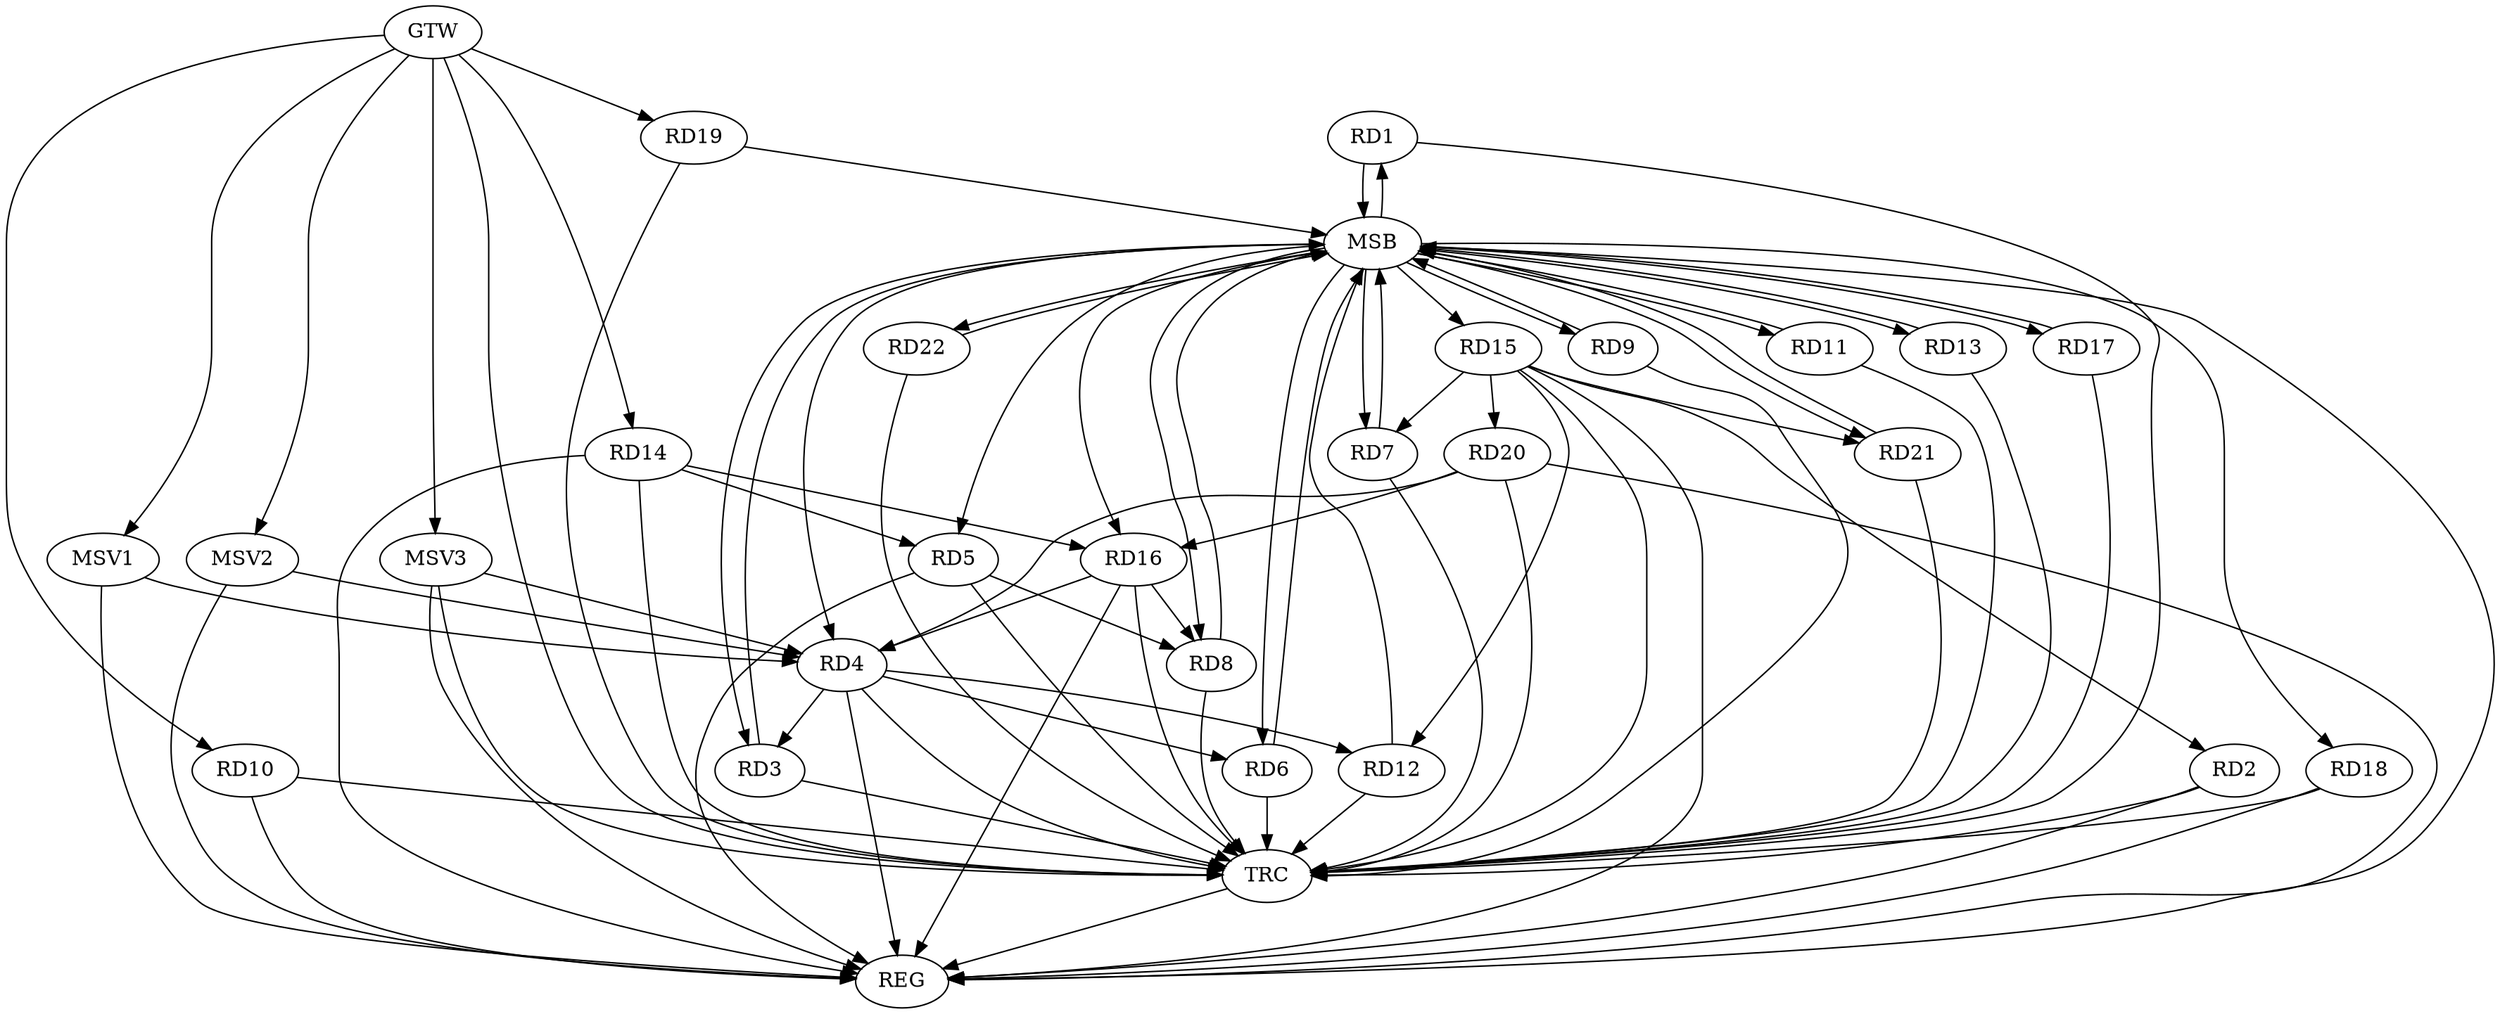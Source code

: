 strict digraph G {
  RD1 [ label="RD1" ];
  RD2 [ label="RD2" ];
  RD3 [ label="RD3" ];
  RD4 [ label="RD4" ];
  RD5 [ label="RD5" ];
  RD6 [ label="RD6" ];
  RD7 [ label="RD7" ];
  RD8 [ label="RD8" ];
  RD9 [ label="RD9" ];
  RD10 [ label="RD10" ];
  RD11 [ label="RD11" ];
  RD12 [ label="RD12" ];
  RD13 [ label="RD13" ];
  RD14 [ label="RD14" ];
  RD15 [ label="RD15" ];
  RD16 [ label="RD16" ];
  RD17 [ label="RD17" ];
  RD18 [ label="RD18" ];
  RD19 [ label="RD19" ];
  RD20 [ label="RD20" ];
  RD21 [ label="RD21" ];
  RD22 [ label="RD22" ];
  GTW [ label="GTW" ];
  REG [ label="REG" ];
  MSB [ label="MSB" ];
  TRC [ label="TRC" ];
  MSV1 [ label="MSV1" ];
  MSV2 [ label="MSV2" ];
  MSV3 [ label="MSV3" ];
  RD15 -> RD2;
  RD4 -> RD3;
  RD4 -> RD6;
  RD4 -> RD12;
  RD16 -> RD4;
  RD20 -> RD4;
  RD5 -> RD8;
  RD14 -> RD5;
  RD15 -> RD7;
  RD16 -> RD8;
  RD15 -> RD12;
  RD14 -> RD16;
  RD15 -> RD20;
  RD15 -> RD21;
  RD20 -> RD16;
  GTW -> RD10;
  GTW -> RD14;
  GTW -> RD19;
  RD2 -> REG;
  RD4 -> REG;
  RD5 -> REG;
  RD10 -> REG;
  RD14 -> REG;
  RD15 -> REG;
  RD16 -> REG;
  RD18 -> REG;
  RD20 -> REG;
  RD1 -> MSB;
  MSB -> RD7;
  MSB -> REG;
  RD3 -> MSB;
  RD6 -> MSB;
  MSB -> RD4;
  RD7 -> MSB;
  MSB -> RD16;
  RD8 -> MSB;
  MSB -> RD3;
  MSB -> RD9;
  MSB -> RD17;
  RD9 -> MSB;
  RD11 -> MSB;
  MSB -> RD1;
  MSB -> RD21;
  RD12 -> MSB;
  MSB -> RD18;
  RD13 -> MSB;
  MSB -> RD11;
  MSB -> RD15;
  RD17 -> MSB;
  MSB -> RD6;
  MSB -> RD13;
  MSB -> RD22;
  RD19 -> MSB;
  RD21 -> MSB;
  MSB -> RD8;
  RD22 -> MSB;
  MSB -> RD5;
  RD1 -> TRC;
  RD2 -> TRC;
  RD3 -> TRC;
  RD4 -> TRC;
  RD5 -> TRC;
  RD6 -> TRC;
  RD7 -> TRC;
  RD8 -> TRC;
  RD9 -> TRC;
  RD10 -> TRC;
  RD11 -> TRC;
  RD12 -> TRC;
  RD13 -> TRC;
  RD14 -> TRC;
  RD15 -> TRC;
  RD16 -> TRC;
  RD17 -> TRC;
  RD18 -> TRC;
  RD19 -> TRC;
  RD20 -> TRC;
  RD21 -> TRC;
  RD22 -> TRC;
  GTW -> TRC;
  TRC -> REG;
  MSV1 -> RD4;
  MSV2 -> RD4;
  MSV3 -> RD4;
  GTW -> MSV1;
  MSV1 -> REG;
  GTW -> MSV2;
  MSV2 -> REG;
  GTW -> MSV3;
  MSV3 -> REG;
  MSV3 -> TRC;
}
